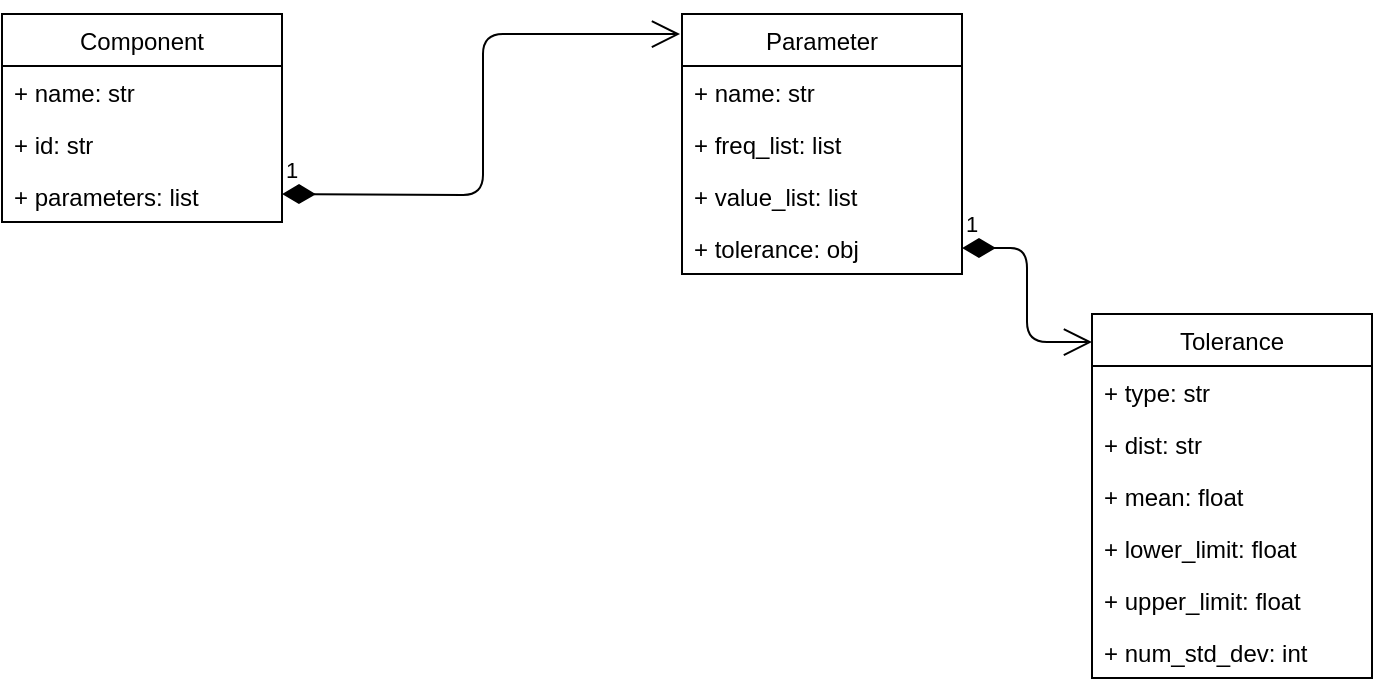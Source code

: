 <mxfile version="12.6.6"><diagram id="VZHuH8vH_BF4BbWeyFOW" name="Page-1"><mxGraphModel dx="868" dy="457" grid="1" gridSize="10" guides="1" tooltips="1" connect="1" arrows="1" fold="1" page="1" pageScale="1" pageWidth="850" pageHeight="1100" math="0" shadow="0"><root><mxCell id="0"/><mxCell id="1" parent="0"/><mxCell id="X9buLCkApVU__U494_SV-1" value="Parameter" style="swimlane;fontStyle=0;childLayout=stackLayout;horizontal=1;startSize=26;fillColor=none;horizontalStack=0;resizeParent=1;resizeParentMax=0;resizeLast=0;collapsible=1;marginBottom=0;" vertex="1" parent="1"><mxGeometry x="440" y="110" width="140" height="130" as="geometry"><mxRectangle x="150" y="80" width="90" height="26" as="alternateBounds"/></mxGeometry></mxCell><mxCell id="X9buLCkApVU__U494_SV-2" value="+ name: str" style="text;strokeColor=none;fillColor=none;align=left;verticalAlign=top;spacingLeft=4;spacingRight=4;overflow=hidden;rotatable=0;points=[[0,0.5],[1,0.5]];portConstraint=eastwest;" vertex="1" parent="X9buLCkApVU__U494_SV-1"><mxGeometry y="26" width="140" height="26" as="geometry"/></mxCell><mxCell id="X9buLCkApVU__U494_SV-3" value="+ freq_list: list" style="text;strokeColor=none;fillColor=none;align=left;verticalAlign=top;spacingLeft=4;spacingRight=4;overflow=hidden;rotatable=0;points=[[0,0.5],[1,0.5]];portConstraint=eastwest;" vertex="1" parent="X9buLCkApVU__U494_SV-1"><mxGeometry y="52" width="140" height="26" as="geometry"/></mxCell><object label="+ value_list: list" tolerance="" id="X9buLCkApVU__U494_SV-4"><mxCell style="text;strokeColor=none;fillColor=none;align=left;verticalAlign=top;spacingLeft=4;spacingRight=4;overflow=hidden;rotatable=0;points=[[0,0.5],[1,0.5]];portConstraint=eastwest;" vertex="1" parent="X9buLCkApVU__U494_SV-1"><mxGeometry y="78" width="140" height="26" as="geometry"/></mxCell></object><object label="+ tolerance: obj" tolerance="" id="X9buLCkApVU__U494_SV-5"><mxCell style="text;strokeColor=none;fillColor=none;align=left;verticalAlign=top;spacingLeft=4;spacingRight=4;overflow=hidden;rotatable=0;points=[[0,0.5],[1,0.5]];portConstraint=eastwest;" vertex="1" parent="X9buLCkApVU__U494_SV-1"><mxGeometry y="104" width="140" height="26" as="geometry"/></mxCell></object><mxCell id="X9buLCkApVU__U494_SV-6" value="Tolerance" style="swimlane;fontStyle=0;childLayout=stackLayout;horizontal=1;startSize=26;fillColor=none;horizontalStack=0;resizeParent=1;resizeParentMax=0;resizeLast=0;collapsible=1;marginBottom=0;" vertex="1" parent="1"><mxGeometry x="645" y="260" width="140" height="182" as="geometry"/></mxCell><mxCell id="X9buLCkApVU__U494_SV-8" value="+ type: str" style="text;strokeColor=none;fillColor=none;align=left;verticalAlign=top;spacingLeft=4;spacingRight=4;overflow=hidden;rotatable=0;points=[[0,0.5],[1,0.5]];portConstraint=eastwest;" vertex="1" parent="X9buLCkApVU__U494_SV-6"><mxGeometry y="26" width="140" height="26" as="geometry"/></mxCell><mxCell id="X9buLCkApVU__U494_SV-10" value="+ dist: str" style="text;strokeColor=none;fillColor=none;align=left;verticalAlign=top;spacingLeft=4;spacingRight=4;overflow=hidden;rotatable=0;points=[[0,0.5],[1,0.5]];portConstraint=eastwest;" vertex="1" parent="X9buLCkApVU__U494_SV-6"><mxGeometry y="52" width="140" height="26" as="geometry"/></mxCell><mxCell id="X9buLCkApVU__U494_SV-11" value="+ mean: float" style="text;strokeColor=none;fillColor=none;align=left;verticalAlign=top;spacingLeft=4;spacingRight=4;overflow=hidden;rotatable=0;points=[[0,0.5],[1,0.5]];portConstraint=eastwest;" vertex="1" parent="X9buLCkApVU__U494_SV-6"><mxGeometry y="78" width="140" height="26" as="geometry"/></mxCell><mxCell id="X9buLCkApVU__U494_SV-7" value="+ lower_limit: float" style="text;strokeColor=none;fillColor=none;align=left;verticalAlign=top;spacingLeft=4;spacingRight=4;overflow=hidden;rotatable=0;points=[[0,0.5],[1,0.5]];portConstraint=eastwest;" vertex="1" parent="X9buLCkApVU__U494_SV-6"><mxGeometry y="104" width="140" height="26" as="geometry"/></mxCell><mxCell id="X9buLCkApVU__U494_SV-9" value="+ upper_limit: float" style="text;strokeColor=none;fillColor=none;align=left;verticalAlign=top;spacingLeft=4;spacingRight=4;overflow=hidden;rotatable=0;points=[[0,0.5],[1,0.5]];portConstraint=eastwest;" vertex="1" parent="X9buLCkApVU__U494_SV-6"><mxGeometry y="130" width="140" height="26" as="geometry"/></mxCell><mxCell id="X9buLCkApVU__U494_SV-12" value="+ num_std_dev: int" style="text;strokeColor=none;fillColor=none;align=left;verticalAlign=top;spacingLeft=4;spacingRight=4;overflow=hidden;rotatable=0;points=[[0,0.5],[1,0.5]];portConstraint=eastwest;" vertex="1" parent="X9buLCkApVU__U494_SV-6"><mxGeometry y="156" width="140" height="26" as="geometry"/></mxCell><mxCell id="X9buLCkApVU__U494_SV-13" value="1" style="endArrow=open;html=1;endSize=12;startArrow=diamondThin;startSize=14;startFill=1;edgeStyle=orthogonalEdgeStyle;align=left;verticalAlign=bottom;exitX=1;exitY=0.5;exitDx=0;exitDy=0;entryX=0;entryY=0.077;entryDx=0;entryDy=0;entryPerimeter=0;" edge="1" parent="1" source="X9buLCkApVU__U494_SV-5" target="X9buLCkApVU__U494_SV-6"><mxGeometry x="-1" y="3" relative="1" as="geometry"><mxPoint x="510" y="290" as="sourcePoint"/><mxPoint x="670" y="290" as="targetPoint"/></mxGeometry></mxCell><mxCell id="X9buLCkApVU__U494_SV-14" value="Component" style="swimlane;fontStyle=0;childLayout=stackLayout;horizontal=1;startSize=26;fillColor=none;horizontalStack=0;resizeParent=1;resizeParentMax=0;resizeLast=0;collapsible=1;marginBottom=0;" vertex="1" parent="1"><mxGeometry x="100" y="110" width="140" height="104" as="geometry"/></mxCell><mxCell id="X9buLCkApVU__U494_SV-15" value="+ name: str" style="text;strokeColor=none;fillColor=none;align=left;verticalAlign=top;spacingLeft=4;spacingRight=4;overflow=hidden;rotatable=0;points=[[0,0.5],[1,0.5]];portConstraint=eastwest;" vertex="1" parent="X9buLCkApVU__U494_SV-14"><mxGeometry y="26" width="140" height="26" as="geometry"/></mxCell><mxCell id="X9buLCkApVU__U494_SV-16" value="+ id: str" style="text;strokeColor=none;fillColor=none;align=left;verticalAlign=top;spacingLeft=4;spacingRight=4;overflow=hidden;rotatable=0;points=[[0,0.5],[1,0.5]];portConstraint=eastwest;" vertex="1" parent="X9buLCkApVU__U494_SV-14"><mxGeometry y="52" width="140" height="26" as="geometry"/></mxCell><mxCell id="X9buLCkApVU__U494_SV-17" value="+ parameters: list" style="text;strokeColor=none;fillColor=none;align=left;verticalAlign=top;spacingLeft=4;spacingRight=4;overflow=hidden;rotatable=0;points=[[0,0.5],[1,0.5]];portConstraint=eastwest;" vertex="1" parent="X9buLCkApVU__U494_SV-14"><mxGeometry y="78" width="140" height="26" as="geometry"/></mxCell><mxCell id="X9buLCkApVU__U494_SV-18" value="1" style="endArrow=open;html=1;endSize=12;startArrow=diamondThin;startSize=14;startFill=1;edgeStyle=orthogonalEdgeStyle;align=left;verticalAlign=bottom;entryX=-0.007;entryY=0.077;entryDx=0;entryDy=0;entryPerimeter=0;" edge="1" parent="1" target="X9buLCkApVU__U494_SV-1"><mxGeometry x="-1" y="3" relative="1" as="geometry"><mxPoint x="240" y="200" as="sourcePoint"/><mxPoint x="400" y="200" as="targetPoint"/></mxGeometry></mxCell></root></mxGraphModel></diagram></mxfile>